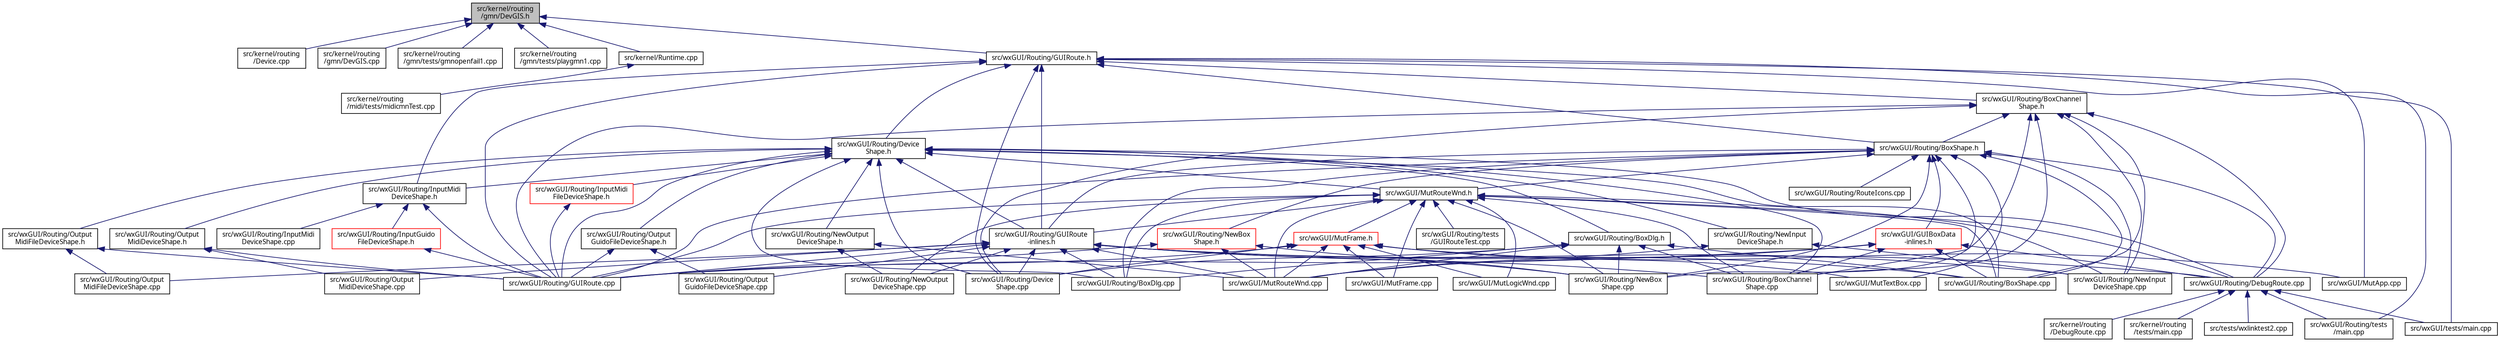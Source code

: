 digraph "src/kernel/routing/gmn/DevGIS.h"
{
  edge [fontname="Sans",fontsize="10",labelfontname="Sans",labelfontsize="10"];
  node [fontname="Sans",fontsize="10",shape=record];
  Node56 [label="src/kernel/routing\l/gmn/DevGIS.h",height=0.2,width=0.4,color="black", fillcolor="grey75", style="filled", fontcolor="black"];
  Node56 -> Node57 [dir="back",color="midnightblue",fontsize="10",style="solid",fontname="Sans"];
  Node57 [label="src/kernel/routing\l/Device.cpp",height=0.2,width=0.4,color="black", fillcolor="white", style="filled",URL="$d2/dc0/Device_8cpp.html",tooltip="Devices for routing. "];
  Node56 -> Node58 [dir="back",color="midnightblue",fontsize="10",style="solid",fontname="Sans"];
  Node58 [label="src/kernel/routing\l/gmn/DevGIS.cpp",height=0.2,width=0.4,color="black", fillcolor="white", style="filled",URL="$db/d78/DevGIS_8cpp.html",tooltip="GUIDO Music Notation file. "];
  Node56 -> Node59 [dir="back",color="midnightblue",fontsize="10",style="solid",fontname="Sans"];
  Node59 [label="src/kernel/routing\l/gmn/tests/gmnopenfail1.cpp",height=0.2,width=0.4,color="black", fillcolor="white", style="filled",URL="$d0/dd6/gmnopenfail1_8cpp.html"];
  Node56 -> Node60 [dir="back",color="midnightblue",fontsize="10",style="solid",fontname="Sans"];
  Node60 [label="src/kernel/routing\l/gmn/tests/playgmn1.cpp",height=0.2,width=0.4,color="black", fillcolor="white", style="filled",URL="$d3/d06/playgmn1_8cpp.html"];
  Node56 -> Node61 [dir="back",color="midnightblue",fontsize="10",style="solid",fontname="Sans"];
  Node61 [label="src/kernel/Runtime.cpp",height=0.2,width=0.4,color="black", fillcolor="white", style="filled",URL="$db/d80/Runtime_8cpp.html"];
  Node61 -> Node62 [dir="back",color="midnightblue",fontsize="10",style="solid",fontname="Sans"];
  Node62 [label="src/kernel/routing\l/midi/tests/midicmnTest.cpp",height=0.2,width=0.4,color="black", fillcolor="white", style="filled",URL="$d8/d59/midicmnTest_8cpp.html"];
  Node56 -> Node63 [dir="back",color="midnightblue",fontsize="10",style="solid",fontname="Sans"];
  Node63 [label="src/wxGUI/Routing/GUIRoute.h",height=0.2,width=0.4,color="black", fillcolor="white", style="filled",URL="$d6/dfa/GUIRoute_8h.html"];
  Node63 -> Node64 [dir="back",color="midnightblue",fontsize="10",style="solid",fontname="Sans"];
  Node64 [label="src/wxGUI/Routing/Device\lShape.h",height=0.2,width=0.4,color="black", fillcolor="white", style="filled",URL="$d9/d4d/DeviceShape_8h.html",tooltip="Device shape base class for route window. "];
  Node64 -> Node65 [dir="back",color="midnightblue",fontsize="10",style="solid",fontname="Sans"];
  Node65 [label="src/wxGUI/MutRouteWnd.h",height=0.2,width=0.4,color="black", fillcolor="white", style="filled",URL="$d3/dd7/MutRouteWnd_8h.html"];
  Node65 -> Node66 [dir="back",color="midnightblue",fontsize="10",style="solid",fontname="Sans"];
  Node66 [label="src/wxGUI/MutFrame.h",height=0.2,width=0.4,color="red", fillcolor="white", style="filled",URL="$dd/db5/MutFrame_8h.html"];
  Node66 -> Node71 [dir="back",color="midnightblue",fontsize="10",style="solid",fontname="Sans"];
  Node71 [label="src/wxGUI/MutApp.cpp",height=0.2,width=0.4,color="black", fillcolor="white", style="filled",URL="$d5/d1c/MutApp_8cpp.html",tooltip="Mutabor Application. "];
  Node66 -> Node77 [dir="back",color="midnightblue",fontsize="10",style="solid",fontname="Sans"];
  Node77 [label="src/wxGUI/MutFrame.cpp",height=0.2,width=0.4,color="black", fillcolor="white", style="filled",URL="$dc/df3/MutFrame_8cpp.html",tooltip="Mutabor Frame. "];
  Node66 -> Node84 [dir="back",color="midnightblue",fontsize="10",style="solid",fontname="Sans"];
  Node84 [label="src/wxGUI/MutLogicWnd.cpp",height=0.2,width=0.4,color="black", fillcolor="white", style="filled",URL="$df/d11/MutLogicWnd_8cpp.html",tooltip="Logic window. "];
  Node66 -> Node78 [dir="back",color="midnightblue",fontsize="10",style="solid",fontname="Sans"];
  Node78 [label="src/wxGUI/MutRouteWnd.cpp",height=0.2,width=0.4,color="black", fillcolor="white", style="filled",URL="$dc/def/MutRouteWnd_8cpp.html",tooltip="Routing window. "];
  Node66 -> Node85 [dir="back",color="midnightblue",fontsize="10",style="solid",fontname="Sans"];
  Node85 [label="src/wxGUI/MutTextBox.cpp",height=0.2,width=0.4,color="black", fillcolor="white", style="filled",URL="$df/d3c/MutTextBox_8cpp.html",tooltip="Textbox for Lists. "];
  Node66 -> Node86 [dir="back",color="midnightblue",fontsize="10",style="solid",fontname="Sans"];
  Node86 [label="src/wxGUI/Routing/Device\lShape.cpp",height=0.2,width=0.4,color="black", fillcolor="white", style="filled",URL="$d9/d94/DeviceShape_8cpp.html",tooltip="Device shape base class for route window. "];
  Node66 -> Node80 [dir="back",color="midnightblue",fontsize="10",style="solid",fontname="Sans"];
  Node80 [label="src/wxGUI/Routing/GUIRoute.cpp",height=0.2,width=0.4,color="black", fillcolor="white", style="filled",URL="$d4/dee/GUIRoute_8cpp.html"];
  Node65 -> Node77 [dir="back",color="midnightblue",fontsize="10",style="solid",fontname="Sans"];
  Node65 -> Node84 [dir="back",color="midnightblue",fontsize="10",style="solid",fontname="Sans"];
  Node65 -> Node78 [dir="back",color="midnightblue",fontsize="10",style="solid",fontname="Sans"];
  Node65 -> Node87 [dir="back",color="midnightblue",fontsize="10",style="solid",fontname="Sans"];
  Node87 [label="src/wxGUI/Routing/GUIRoute\l-inlines.h",height=0.2,width=0.4,color="black", fillcolor="white", style="filled",URL="$d2/d73/GUIRoute-inlines_8h.html"];
  Node87 -> Node78 [dir="back",color="midnightblue",fontsize="10",style="solid",fontname="Sans"];
  Node87 -> Node88 [dir="back",color="midnightblue",fontsize="10",style="solid",fontname="Sans"];
  Node88 [label="src/wxGUI/Routing/BoxChannel\lShape.cpp",height=0.2,width=0.4,color="black", fillcolor="white", style="filled",URL="$d9/d24/BoxChannelShape_8cpp.html",tooltip="Box shape for route window. "];
  Node87 -> Node89 [dir="back",color="midnightblue",fontsize="10",style="solid",fontname="Sans"];
  Node89 [label="src/wxGUI/Routing/BoxDlg.cpp",height=0.2,width=0.4,color="black", fillcolor="white", style="filled",URL="$d3/d2a/BoxDlg_8cpp.html",tooltip="Box dialog. "];
  Node87 -> Node90 [dir="back",color="midnightblue",fontsize="10",style="solid",fontname="Sans"];
  Node90 [label="src/wxGUI/Routing/BoxShape.cpp",height=0.2,width=0.4,color="black", fillcolor="white", style="filled",URL="$d8/db4/BoxShape_8cpp.html",tooltip="Box shape for route window. "];
  Node87 -> Node91 [dir="back",color="midnightblue",fontsize="10",style="solid",fontname="Sans"];
  Node91 [label="src/wxGUI/Routing/DebugRoute.cpp",height=0.2,width=0.4,color="black", fillcolor="white", style="filled",URL="$dc/de8/wxGUI_2Routing_2DebugRoute_8cpp.html",tooltip="Debug functions for routing system. "];
  Node91 -> Node92 [dir="back",color="midnightblue",fontsize="10",style="solid",fontname="Sans"];
  Node92 [label="src/kernel/routing\l/DebugRoute.cpp",height=0.2,width=0.4,color="black", fillcolor="white", style="filled",URL="$d8/d1c/kernel_2routing_2DebugRoute_8cpp.html"];
  Node91 -> Node93 [dir="back",color="midnightblue",fontsize="10",style="solid",fontname="Sans"];
  Node93 [label="src/kernel/routing\l/tests/main.cpp",height=0.2,width=0.4,color="black", fillcolor="white", style="filled",URL="$d1/de6/kernel_2routing_2tests_2main_8cpp.html"];
  Node91 -> Node94 [dir="back",color="midnightblue",fontsize="10",style="solid",fontname="Sans"];
  Node94 [label="src/tests/wxlinktest2.cpp",height=0.2,width=0.4,color="black", fillcolor="white", style="filled",URL="$df/d13/wxlinktest2_8cpp.html"];
  Node91 -> Node95 [dir="back",color="midnightblue",fontsize="10",style="solid",fontname="Sans"];
  Node95 [label="src/wxGUI/Routing/tests\l/main.cpp",height=0.2,width=0.4,color="black", fillcolor="white", style="filled",URL="$da/dee/wxGUI_2Routing_2tests_2main_8cpp.html"];
  Node91 -> Node96 [dir="back",color="midnightblue",fontsize="10",style="solid",fontname="Sans"];
  Node96 [label="src/wxGUI/tests/main.cpp",height=0.2,width=0.4,color="black", fillcolor="white", style="filled",URL="$d9/d27/wxGUI_2tests_2main_8cpp.html"];
  Node87 -> Node86 [dir="back",color="midnightblue",fontsize="10",style="solid",fontname="Sans"];
  Node87 -> Node80 [dir="back",color="midnightblue",fontsize="10",style="solid",fontname="Sans"];
  Node87 -> Node97 [dir="back",color="midnightblue",fontsize="10",style="solid",fontname="Sans"];
  Node97 [label="src/wxGUI/Routing/NewBox\lShape.cpp",height=0.2,width=0.4,color="black", fillcolor="white", style="filled",URL="$d8/dba/NewBoxShape_8cpp.html",tooltip="New box shape for route window. "];
  Node87 -> Node98 [dir="back",color="midnightblue",fontsize="10",style="solid",fontname="Sans"];
  Node98 [label="src/wxGUI/Routing/NewInput\lDeviceShape.cpp",height=0.2,width=0.4,color="black", fillcolor="white", style="filled",URL="$df/d62/NewInputDeviceShape_8cpp.html",tooltip="Devices Basisklassen. "];
  Node87 -> Node99 [dir="back",color="midnightblue",fontsize="10",style="solid",fontname="Sans"];
  Node99 [label="src/wxGUI/Routing/NewOutput\lDeviceShape.cpp",height=0.2,width=0.4,color="black", fillcolor="white", style="filled",URL="$d1/d73/NewOutputDeviceShape_8cpp.html",tooltip="New output device shape for route window. "];
  Node87 -> Node100 [dir="back",color="midnightblue",fontsize="10",style="solid",fontname="Sans"];
  Node100 [label="src/wxGUI/Routing/Output\lGuidoFileDeviceShape.cpp",height=0.2,width=0.4,color="black", fillcolor="white", style="filled",URL="$d3/d21/OutputGuidoFileDeviceShape_8cpp.html",tooltip="Input device shape for reading GUIDO files in the route window. "];
  Node87 -> Node101 [dir="back",color="midnightblue",fontsize="10",style="solid",fontname="Sans"];
  Node101 [label="src/wxGUI/Routing/Output\lMidiDeviceShape.cpp",height=0.2,width=0.4,color="black", fillcolor="white", style="filled",URL="$d6/d68/OutputMidiDeviceShape_8cpp.html",tooltip="MIDI input device shape for route window. "];
  Node87 -> Node102 [dir="back",color="midnightblue",fontsize="10",style="solid",fontname="Sans"];
  Node102 [label="src/wxGUI/Routing/Output\lMidiFileDeviceShape.cpp",height=0.2,width=0.4,color="black", fillcolor="white", style="filled",URL="$d5/d00/OutputMidiFileDeviceShape_8cpp.html",tooltip="Midi fiele input device shape for route window. "];
  Node65 -> Node88 [dir="back",color="midnightblue",fontsize="10",style="solid",fontname="Sans"];
  Node65 -> Node89 [dir="back",color="midnightblue",fontsize="10",style="solid",fontname="Sans"];
  Node65 -> Node90 [dir="back",color="midnightblue",fontsize="10",style="solid",fontname="Sans"];
  Node65 -> Node91 [dir="back",color="midnightblue",fontsize="10",style="solid",fontname="Sans"];
  Node65 -> Node80 [dir="back",color="midnightblue",fontsize="10",style="solid",fontname="Sans"];
  Node65 -> Node97 [dir="back",color="midnightblue",fontsize="10",style="solid",fontname="Sans"];
  Node65 -> Node98 [dir="back",color="midnightblue",fontsize="10",style="solid",fontname="Sans"];
  Node65 -> Node99 [dir="back",color="midnightblue",fontsize="10",style="solid",fontname="Sans"];
  Node65 -> Node103 [dir="back",color="midnightblue",fontsize="10",style="solid",fontname="Sans"];
  Node103 [label="src/wxGUI/Routing/tests\l/GUIRouteTest.cpp",height=0.2,width=0.4,color="black", fillcolor="white", style="filled",URL="$d9/d20/GUIRouteTest_8cpp.html"];
  Node64 -> Node104 [dir="back",color="midnightblue",fontsize="10",style="solid",fontname="Sans"];
  Node104 [label="src/wxGUI/Routing/BoxDlg.h",height=0.2,width=0.4,color="black", fillcolor="white", style="filled",URL="$d9/dd2/BoxDlg_8h.html"];
  Node104 -> Node78 [dir="back",color="midnightblue",fontsize="10",style="solid",fontname="Sans"];
  Node104 -> Node88 [dir="back",color="midnightblue",fontsize="10",style="solid",fontname="Sans"];
  Node104 -> Node89 [dir="back",color="midnightblue",fontsize="10",style="solid",fontname="Sans"];
  Node104 -> Node90 [dir="back",color="midnightblue",fontsize="10",style="solid",fontname="Sans"];
  Node104 -> Node86 [dir="back",color="midnightblue",fontsize="10",style="solid",fontname="Sans"];
  Node104 -> Node97 [dir="back",color="midnightblue",fontsize="10",style="solid",fontname="Sans"];
  Node64 -> Node105 [dir="back",color="midnightblue",fontsize="10",style="solid",fontname="Sans"];
  Node105 [label="src/wxGUI/Routing/NewInput\lDeviceShape.h",height=0.2,width=0.4,color="black", fillcolor="white", style="filled",URL="$d5/dba/NewInputDeviceShape_8h.html",tooltip="New input device shape for route window. "];
  Node105 -> Node78 [dir="back",color="midnightblue",fontsize="10",style="solid",fontname="Sans"];
  Node105 -> Node98 [dir="back",color="midnightblue",fontsize="10",style="solid",fontname="Sans"];
  Node64 -> Node106 [dir="back",color="midnightblue",fontsize="10",style="solid",fontname="Sans"];
  Node106 [label="src/wxGUI/Routing/NewOutput\lDeviceShape.h",height=0.2,width=0.4,color="black", fillcolor="white", style="filled",URL="$df/d7b/NewOutputDeviceShape_8h.html",tooltip="New output device shape for route window. "];
  Node106 -> Node78 [dir="back",color="midnightblue",fontsize="10",style="solid",fontname="Sans"];
  Node106 -> Node99 [dir="back",color="midnightblue",fontsize="10",style="solid",fontname="Sans"];
  Node64 -> Node87 [dir="back",color="midnightblue",fontsize="10",style="solid",fontname="Sans"];
  Node64 -> Node88 [dir="back",color="midnightblue",fontsize="10",style="solid",fontname="Sans"];
  Node64 -> Node89 [dir="back",color="midnightblue",fontsize="10",style="solid",fontname="Sans"];
  Node64 -> Node90 [dir="back",color="midnightblue",fontsize="10",style="solid",fontname="Sans"];
  Node64 -> Node91 [dir="back",color="midnightblue",fontsize="10",style="solid",fontname="Sans"];
  Node64 -> Node86 [dir="back",color="midnightblue",fontsize="10",style="solid",fontname="Sans"];
  Node64 -> Node80 [dir="back",color="midnightblue",fontsize="10",style="solid",fontname="Sans"];
  Node64 -> Node107 [dir="back",color="midnightblue",fontsize="10",style="solid",fontname="Sans"];
  Node107 [label="src/wxGUI/Routing/Output\lMidiDeviceShape.h",height=0.2,width=0.4,color="black", fillcolor="white", style="filled",URL="$d8/dcb/OutputMidiDeviceShape_8h.html",tooltip="MIDI output device shape for route window. "];
  Node107 -> Node80 [dir="back",color="midnightblue",fontsize="10",style="solid",fontname="Sans"];
  Node107 -> Node101 [dir="back",color="midnightblue",fontsize="10",style="solid",fontname="Sans"];
  Node64 -> Node108 [dir="back",color="midnightblue",fontsize="10",style="solid",fontname="Sans"];
  Node108 [label="src/wxGUI/Routing/Output\lMidiFileDeviceShape.h",height=0.2,width=0.4,color="black", fillcolor="white", style="filled",URL="$d4/de8/OutputMidiFileDeviceShape_8h.html",tooltip="MIDI file input device shape. "];
  Node108 -> Node80 [dir="back",color="midnightblue",fontsize="10",style="solid",fontname="Sans"];
  Node108 -> Node102 [dir="back",color="midnightblue",fontsize="10",style="solid",fontname="Sans"];
  Node64 -> Node109 [dir="back",color="midnightblue",fontsize="10",style="solid",fontname="Sans"];
  Node109 [label="src/wxGUI/Routing/Output\lGuidoFileDeviceShape.h",height=0.2,width=0.4,color="black", fillcolor="white", style="filled",URL="$db/d77/OutputGuidoFileDeviceShape_8h.html",tooltip="Devices Basisklassen. "];
  Node109 -> Node80 [dir="back",color="midnightblue",fontsize="10",style="solid",fontname="Sans"];
  Node109 -> Node100 [dir="back",color="midnightblue",fontsize="10",style="solid",fontname="Sans"];
  Node64 -> Node110 [dir="back",color="midnightblue",fontsize="10",style="solid",fontname="Sans"];
  Node110 [label="src/wxGUI/Routing/InputMidi\lDeviceShape.h",height=0.2,width=0.4,color="black", fillcolor="white", style="filled",URL="$d3/d5e/InputMidiDeviceShape_8h.html",tooltip="MIDI input device shape for route window. "];
  Node110 -> Node80 [dir="back",color="midnightblue",fontsize="10",style="solid",fontname="Sans"];
  Node110 -> Node111 [dir="back",color="midnightblue",fontsize="10",style="solid",fontname="Sans"];
  Node111 [label="src/wxGUI/Routing/InputGuido\lFileDeviceShape.h",height=0.2,width=0.4,color="red", fillcolor="white", style="filled",URL="$d9/d0d/InputGuidoFileDeviceShape_8h.html",tooltip="Guido/Salieri file input device class. "];
  Node111 -> Node80 [dir="back",color="midnightblue",fontsize="10",style="solid",fontname="Sans"];
  Node110 -> Node113 [dir="back",color="midnightblue",fontsize="10",style="solid",fontname="Sans"];
  Node113 [label="src/wxGUI/Routing/InputMidi\lDeviceShape.cpp",height=0.2,width=0.4,color="black", fillcolor="white", style="filled",URL="$d1/d14/InputMidiDeviceShape_8cpp.html",tooltip="MIDI input device shape for route window. "];
  Node64 -> Node114 [dir="back",color="midnightblue",fontsize="10",style="solid",fontname="Sans"];
  Node114 [label="src/wxGUI/Routing/InputMidi\lFileDeviceShape.h",height=0.2,width=0.4,color="red", fillcolor="white", style="filled",URL="$d1/da8/InputMidiFileDeviceShape_8h.html",tooltip="MIDI file input device shape. "];
  Node114 -> Node80 [dir="back",color="midnightblue",fontsize="10",style="solid",fontname="Sans"];
  Node63 -> Node116 [dir="back",color="midnightblue",fontsize="10",style="solid",fontname="Sans"];
  Node116 [label="src/wxGUI/Routing/BoxShape.h",height=0.2,width=0.4,color="black", fillcolor="white", style="filled",URL="$d9/d49/BoxShape_8h.html",tooltip="Box shape for route window. "];
  Node116 -> Node65 [dir="back",color="midnightblue",fontsize="10",style="solid",fontname="Sans"];
  Node116 -> Node117 [dir="back",color="midnightblue",fontsize="10",style="solid",fontname="Sans"];
  Node117 [label="src/wxGUI/GUIBoxData\l-inlines.h",height=0.2,width=0.4,color="red", fillcolor="white", style="filled",URL="$d5/d12/GUIBoxData-inlines_8h.html"];
  Node117 -> Node78 [dir="back",color="midnightblue",fontsize="10",style="solid",fontname="Sans"];
  Node117 -> Node88 [dir="back",color="midnightblue",fontsize="10",style="solid",fontname="Sans"];
  Node117 -> Node90 [dir="back",color="midnightblue",fontsize="10",style="solid",fontname="Sans"];
  Node117 -> Node91 [dir="back",color="midnightblue",fontsize="10",style="solid",fontname="Sans"];
  Node117 -> Node80 [dir="back",color="midnightblue",fontsize="10",style="solid",fontname="Sans"];
  Node116 -> Node118 [dir="back",color="midnightblue",fontsize="10",style="solid",fontname="Sans"];
  Node118 [label="src/wxGUI/Routing/NewBox\lShape.h",height=0.2,width=0.4,color="red", fillcolor="white", style="filled",URL="$d4/dcc/NewBoxShape_8h.html",tooltip="New box shape for route window. "];
  Node118 -> Node78 [dir="back",color="midnightblue",fontsize="10",style="solid",fontname="Sans"];
  Node118 -> Node80 [dir="back",color="midnightblue",fontsize="10",style="solid",fontname="Sans"];
  Node118 -> Node97 [dir="back",color="midnightblue",fontsize="10",style="solid",fontname="Sans"];
  Node116 -> Node87 [dir="back",color="midnightblue",fontsize="10",style="solid",fontname="Sans"];
  Node116 -> Node85 [dir="back",color="midnightblue",fontsize="10",style="solid",fontname="Sans"];
  Node116 -> Node88 [dir="back",color="midnightblue",fontsize="10",style="solid",fontname="Sans"];
  Node116 -> Node89 [dir="back",color="midnightblue",fontsize="10",style="solid",fontname="Sans"];
  Node116 -> Node90 [dir="back",color="midnightblue",fontsize="10",style="solid",fontname="Sans"];
  Node116 -> Node91 [dir="back",color="midnightblue",fontsize="10",style="solid",fontname="Sans"];
  Node116 -> Node80 [dir="back",color="midnightblue",fontsize="10",style="solid",fontname="Sans"];
  Node116 -> Node97 [dir="back",color="midnightblue",fontsize="10",style="solid",fontname="Sans"];
  Node116 -> Node98 [dir="back",color="midnightblue",fontsize="10",style="solid",fontname="Sans"];
  Node116 -> Node81 [dir="back",color="midnightblue",fontsize="10",style="solid",fontname="Sans"];
  Node81 [label="src/wxGUI/Routing/RouteIcons.cpp",height=0.2,width=0.4,color="black", fillcolor="white", style="filled",URL="$d1/d28/RouteIcons_8cpp.html",tooltip="Devices base classes. "];
  Node63 -> Node119 [dir="back",color="midnightblue",fontsize="10",style="solid",fontname="Sans"];
  Node119 [label="src/wxGUI/Routing/BoxChannel\lShape.h",height=0.2,width=0.4,color="black", fillcolor="white", style="filled",URL="$d6/d68/BoxChannelShape_8h.html",tooltip="Box shape for route window. "];
  Node119 -> Node116 [dir="back",color="midnightblue",fontsize="10",style="solid",fontname="Sans"];
  Node119 -> Node88 [dir="back",color="midnightblue",fontsize="10",style="solid",fontname="Sans"];
  Node119 -> Node90 [dir="back",color="midnightblue",fontsize="10",style="solid",fontname="Sans"];
  Node119 -> Node91 [dir="back",color="midnightblue",fontsize="10",style="solid",fontname="Sans"];
  Node119 -> Node86 [dir="back",color="midnightblue",fontsize="10",style="solid",fontname="Sans"];
  Node119 -> Node80 [dir="back",color="midnightblue",fontsize="10",style="solid",fontname="Sans"];
  Node119 -> Node97 [dir="back",color="midnightblue",fontsize="10",style="solid",fontname="Sans"];
  Node119 -> Node98 [dir="back",color="midnightblue",fontsize="10",style="solid",fontname="Sans"];
  Node63 -> Node71 [dir="back",color="midnightblue",fontsize="10",style="solid",fontname="Sans"];
  Node63 -> Node87 [dir="back",color="midnightblue",fontsize="10",style="solid",fontname="Sans"];
  Node63 -> Node86 [dir="back",color="midnightblue",fontsize="10",style="solid",fontname="Sans"];
  Node63 -> Node80 [dir="back",color="midnightblue",fontsize="10",style="solid",fontname="Sans"];
  Node63 -> Node110 [dir="back",color="midnightblue",fontsize="10",style="solid",fontname="Sans"];
  Node63 -> Node95 [dir="back",color="midnightblue",fontsize="10",style="solid",fontname="Sans"];
  Node63 -> Node96 [dir="back",color="midnightblue",fontsize="10",style="solid",fontname="Sans"];
}
